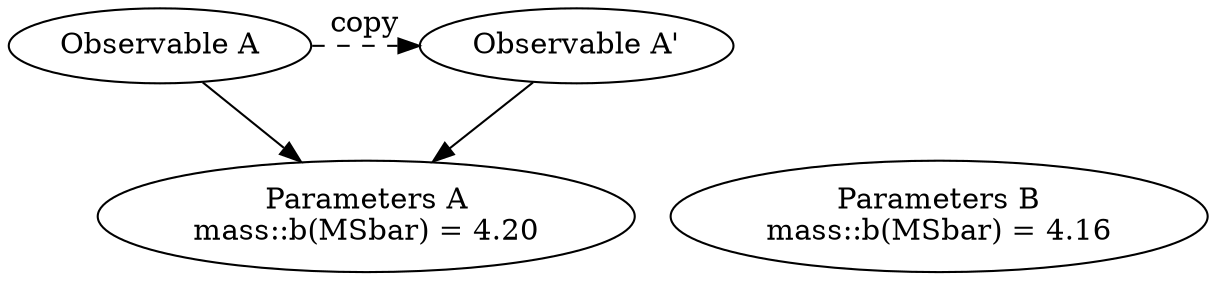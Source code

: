 digraph Observable {
	obs1 [label="Observable A"];
	obs2 [label="Observable A'"];

	{ rank = same; obs1; obs2 };

	params1 [label="Parameters A\nmass::b(MSbar) = 4.20"];
	params2 [label="Parameters B\nmass::b(MSbar) = 4.16"];

	{ rank = same; params1; params2 };

	obs1 -> params1;
	obs2 -> params1;

	obs1 -> obs2 [style=dashed, label="copy"]
}
